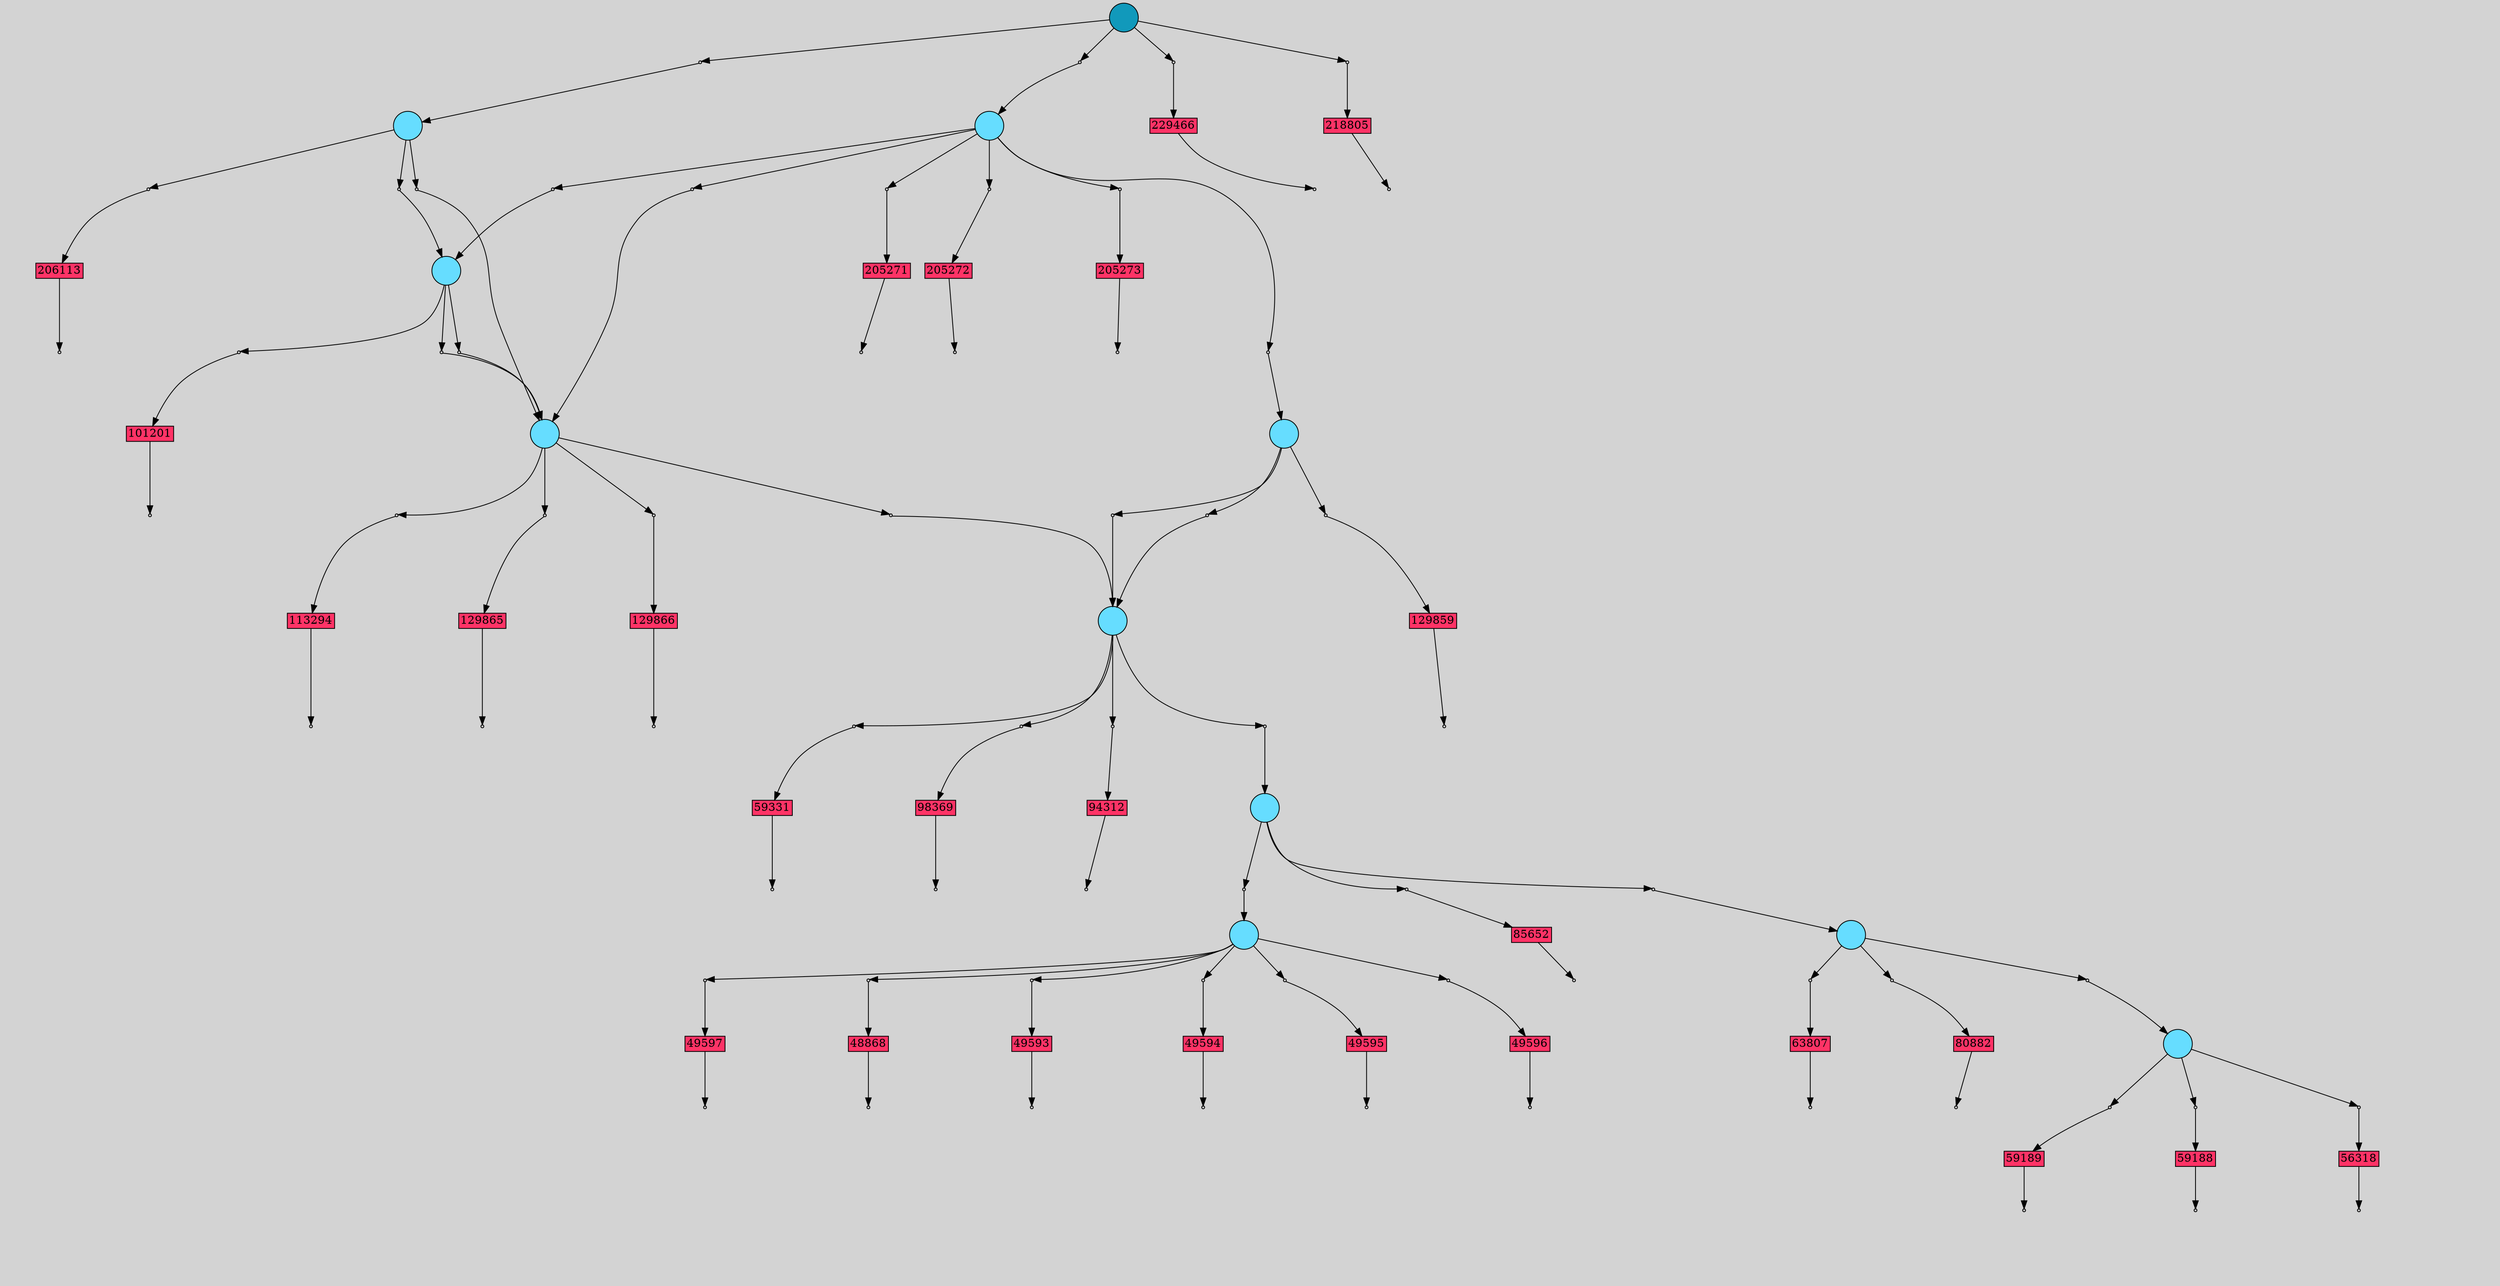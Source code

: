 // File exported with GEGELATI v1.4.0
// On the 2025-07-06 04:54:13
// With the File::TPGGraphDotExporter
digraph{
	graph[pad = "0.212, 0.055" bgcolor = lightgray]
	node[shape=circle style = filled label = ""]
		T230089 [fillcolor="#1199bb"]
		T205881 [fillcolor="#66ddff"]
		T205038 [fillcolor="#66ddff"]
		A229466 [fillcolor="#ff3366" shape=box margin=0.03 width=0 height=0 label="229466"]
		A218805 [fillcolor="#ff3366" shape=box margin=0.03 width=0 height=0 label="218805"]
		A206113 [fillcolor="#ff3366" shape=box margin=0.03 width=0 height=0 label="206113"]
		T129634 [fillcolor="#66ddff"]
		T152072 [fillcolor="#66ddff"]
		A205271 [fillcolor="#ff3366" shape=box margin=0.03 width=0 height=0 label="205271"]
		A205272 [fillcolor="#ff3366" shape=box margin=0.03 width=0 height=0 label="205272"]
		A205273 [fillcolor="#ff3366" shape=box margin=0.03 width=0 height=0 label="205273"]
		T129629 [fillcolor="#66ddff"]
		T98183 [fillcolor="#66ddff"]
		A113294 [fillcolor="#ff3366" shape=box margin=0.03 width=0 height=0 label="113294"]
		A129865 [fillcolor="#ff3366" shape=box margin=0.03 width=0 height=0 label="129865"]
		A129866 [fillcolor="#ff3366" shape=box margin=0.03 width=0 height=0 label="129866"]
		A101201 [fillcolor="#ff3366" shape=box margin=0.03 width=0 height=0 label="101201"]
		A129859 [fillcolor="#ff3366" shape=box margin=0.03 width=0 height=0 label="129859"]
		A59331 [fillcolor="#ff3366" shape=box margin=0.03 width=0 height=0 label="59331"]
		A98369 [fillcolor="#ff3366" shape=box margin=0.03 width=0 height=0 label="98369"]
		A94312 [fillcolor="#ff3366" shape=box margin=0.03 width=0 height=0 label="94312"]
		T86205 [fillcolor="#66ddff"]
		T47267 [fillcolor="#66ddff"]
		A85652 [fillcolor="#ff3366" shape=box margin=0.03 width=0 height=0 label="85652"]
		T80702 [fillcolor="#66ddff"]
		A49593 [fillcolor="#ff3366" shape=box margin=0.03 width=0 height=0 label="49593"]
		A49594 [fillcolor="#ff3366" shape=box margin=0.03 width=0 height=0 label="49594"]
		A49595 [fillcolor="#ff3366" shape=box margin=0.03 width=0 height=0 label="49595"]
		A49596 [fillcolor="#ff3366" shape=box margin=0.03 width=0 height=0 label="49596"]
		A49597 [fillcolor="#ff3366" shape=box margin=0.03 width=0 height=0 label="49597"]
		A48868 [fillcolor="#ff3366" shape=box margin=0.03 width=0 height=0 label="48868"]
		T58943 [fillcolor="#66ddff"]
		A63807 [fillcolor="#ff3366" shape=box margin=0.03 width=0 height=0 label="63807"]
		A80882 [fillcolor="#ff3366" shape=box margin=0.03 width=0 height=0 label="80882"]
		A59188 [fillcolor="#ff3366" shape=box margin=0.03 width=0 height=0 label="59188"]
		A56318 [fillcolor="#ff3366" shape=box margin=0.03 width=0 height=0 label="56318"]
		A59189 [fillcolor="#ff3366" shape=box margin=0.03 width=0 height=0 label="59189"]
		P889164 [fillcolor="#cccccc" shape=point label="0"] //
		I889164 [shape=box style=invis label="4|2&1|1#1|1&#92;n5|0&0|2#1|4&#92;n5|0&0|0#0|1&#92;n"] //0.963820|-0.612899|0.940524|-0.306402|0.906261|0.240450|
		P889164 -> I889164[style=invis]
		T230089 -> P889164 -> T205881
		P889165 [fillcolor="#cccccc" shape=point label="0"] //
		I889165 [shape=box style=invis label="16|4&1|2#1|10&#92;n1|1&1|0#0|4&#92;n17|3&0|9#1|10&#92;n5|0&0|3#1|5&#92;n5|0&0|0#0|1&#92;n"] //-0.197974|0.839960|-0.723303|-0.758580|0.255850|-0.830342|0.940524|-0.306402|0.906261|0.240450|
		P889165 -> I889165[style=invis]
		T230089 -> P889165 -> T205038
		P889166 [fillcolor="#cccccc" shape=point label="0"] //
		I889166 [shape=box style=invis label="17|0&1|4#1|0&#92;n5|0&0|0#0|1&#92;n"] //-0.690260|0.066059|0.906261|0.240450|
		P889166 -> I889166[style=invis]
		A229466 [fillcolor="#ff3366" shape=box margin=0.03 width=0 height=0 label="229466"]
		T230089 -> P889166 -> A229466
		P889167 [fillcolor="#cccccc" shape=point label="0"] //
		I889167 [shape=box style=invis label="18|0&1|2#0|2&#92;n"] //-0.218708|0.043296|
		P889167 -> I889167[style=invis]
		A218805 [fillcolor="#ff3366" shape=box margin=0.03 width=0 height=0 label="218805"]
		T230089 -> P889167 -> A218805
		P889168 [fillcolor="#cccccc" shape=point label="0"] //
		I889168 [shape=box style=invis label="16|0&1|7#1|1&#92;n6|7&0|0#1|8&#92;n9|7&0|7#0|7&#92;n4|0&1|8#0|7&#92;n17|3&0|0#0|8&#92;n5|0&0|3#1|5&#92;n17|2&0|0#1|4&#92;n19|0&0|10#0|5&#92;n"] //0.885715|0.518105|-0.755452|0.001879|-0.314585|0.039202|0.104305|0.624238|0.200400|0.287546|0.940524|-0.306402|0.691059|0.505158|0.895513|0.985833|
		P889168 -> I889168[style=invis]
		A206113 [fillcolor="#ff3366" shape=box margin=0.03 width=0 height=0 label="206113"]
		T205881 -> P889168 -> A206113
		P889169 [fillcolor="#cccccc" shape=point label="0"] //
		I889169 [shape=box style=invis label="17|3&1|0#1|5&#92;n5|0&0|3#1|4&#92;n5|0&0|0#0|1&#92;n"] //0.242609|0.271234|0.940524|-0.306402|0.906261|0.240450|
		P889169 -> I889169[style=invis]
		T205881 -> P889169 -> T129634
		P889170 [fillcolor="#cccccc" shape=point label="0"] //
		I889170 [shape=box style=invis label="15|3&1|0#0|5&#92;n5|0&0|3#1|3&#92;n5|0&0|0#0|1&#92;n"] //-0.955873|0.672125|0.940524|-0.306402|0.906261|0.240450|
		P889170 -> I889170[style=invis]
		T205881 -> P889170 -> T152072
		P889171 [fillcolor="#cccccc" shape=point label="0"] //
		I889171 [shape=box style=invis label="17|3&1|2#0|5&#92;n5|0&0|3#1|4&#92;n"] //0.151835|-0.350421|0.940524|-0.306402|
		P889171 -> I889171[style=invis]
		A205271 [fillcolor="#ff3366" shape=box margin=0.03 width=0 height=0 label="205271"]
		T205038 -> P889171 -> A205271
		P889172 [fillcolor="#cccccc" shape=point label="0"] //
		I889172 [shape=box style=invis label="18|3&1|3#1|0&#92;n5|0&0|3#1|4&#92;n5|0&0|0#0|1&#92;n"] //0.824450|-0.290567|0.940524|-0.306402|0.906261|0.240450|
		P889172 -> I889172[style=invis]
		T205038 -> P889172 -> T129634
		P889173 [fillcolor="#cccccc" shape=point label="0"] //
		I889173 [shape=box style=invis label="12|6&1|3#1|8&#92;n18|1&0|6#0|4&#92;n10|3&1|7#0|1&#92;n5|0&0|3#1|5&#92;n5|0&0|0#0|1&#92;n"] //-0.418113|0.318835|-0.263228|-0.406335|0.374486|-0.548031|0.940524|-0.306402|0.906261|0.240450|
		P889173 -> I889173[style=invis]
		A205272 [fillcolor="#ff3366" shape=box margin=0.03 width=0 height=0 label="205272"]
		T205038 -> P889173 -> A205272
		P889174 [fillcolor="#cccccc" shape=point label="0"] //
		I889174 [shape=box style=invis label="5|3&1|4#0|3&#92;n5|0&0|3#1|5&#92;n"] //0.172470|0.514572|0.940524|-0.306402|
		P889174 -> I889174[style=invis]
		A205273 [fillcolor="#ff3366" shape=box margin=0.03 width=0 height=0 label="205273"]
		T205038 -> P889174 -> A205273
		P889175 [fillcolor="#cccccc" shape=point label="0"] //
		I889175 [shape=box style=invis label="9|0&1|1#1|8&#92;n5|0&0|0#0|1&#92;n"] //-0.293514|0.207892|0.906261|0.240450|
		P889175 -> I889175[style=invis]
		T205038 -> P889175 -> T129629
		P889176 [fillcolor="#cccccc" shape=point label="0"] //
		I889176 [shape=box style=invis label="17|3&1|2#0|5&#92;n2|1&0|3#1|9&#92;n17|3&0|1#1|2&#92;n5|0&0|3#1|3&#92;n5|0&0|0#0|1&#92;n"] //-0.091512|-0.350421|-0.032735|0.662659|0.109794|0.725281|0.940524|-0.306402|0.906261|0.240450|
		P889176 -> I889176[style=invis]
		T205038 -> P889176 -> T152072
		P889177 [fillcolor="#cccccc" shape=point label="1"] //
		I889177 [shape=box style=invis label="15|6&1|7#0|1&#92;n13|0&1|7#0|6&#92;n"] //-0.764012|0.150641|-0.358129|0.702640|
		P889177 -> I889177[style=invis]
		A229466 -> P889177
		P889178 [fillcolor="#cccccc" shape=point label="1"] //
		I889178 [shape=box style=invis label="19|0&1|2#0|5&#92;n"] //-1.836979|0.792389|
		P889178 -> I889178[style=invis]
		A218805 -> P889178
		P889179 [fillcolor="#cccccc" shape=point label="1"] //
		I889179 [shape=box style=invis label="14|0&1|8#1|1&#92;n"] //-0.614899|-0.398559|
		P889179 -> I889179[style=invis]
		A206113 -> P889179
		P889180 [fillcolor="#cccccc" shape=point label="0"] //
		I889180 [shape=box style=invis label="18|2&1|10#1|2&#92;n14|0&0|2#1|5&#92;n5|1&0|0#1|0&#92;n4|3&1|4#0|1&#92;n5|0&0|3#1|4&#92;n5|0&0|0#0|10&#92;n"] //0.654291|0.745785|-0.091266|0.083277|-0.703845|0.790500|0.172470|0.514572|0.940524|-0.306402|0.906261|0.240450|
		P889180 -> I889180[style=invis]
		T129634 -> P889180 -> T98183
		P889181 [fillcolor="#cccccc" shape=point label="0"] //
		I889181 [shape=box style=invis label="10|2&1|5#1|8&#92;n13|5&1|2#0|2&#92;n9|3&0|5#0|2&#92;n19|1&0|3#1|2&#92;n0|3&1|8#0|1&#92;n5|0&0|3#1|7&#92;n5|0&0|0#0|1&#92;n"] //0.934489|0.996981|0.026002|0.313160|-0.231622|0.872586|0.851766|0.550004|-0.620820|0.127253|0.940524|-0.306402|0.906261|0.240450|
		P889181 -> I889181[style=invis]
		A113294 [fillcolor="#ff3366" shape=box margin=0.03 width=0 height=0 label="113294"]
		T129634 -> P889181 -> A113294
		P889182 [fillcolor="#cccccc" shape=point label="0"] //
		I889182 [shape=box style=invis label="10|2&1|5#1|8&#92;n13|5&1|2#0|2&#92;n9|3&0|5#0|2&#92;n19|1&0|3#1|2&#92;n0|3&1|8#0|1&#92;n5|0&0|3#1|7&#92;n5|0&0|0#0|1&#92;n"] //0.934489|0.996981|0.026002|0.313160|-0.231622|0.872586|0.851766|0.550004|-0.620820|0.127253|0.940524|-0.306402|0.906261|0.240450|
		P889182 -> I889182[style=invis]
		A129865 [fillcolor="#ff3366" shape=box margin=0.03 width=0 height=0 label="129865"]
		T129634 -> P889182 -> A129865
		P889183 [fillcolor="#cccccc" shape=point label="0"] //
		I889183 [shape=box style=invis label="2|5&1|5#1|0&#92;n9|2&0|5#1|9&#92;n14|0&0|2#1|5&#92;n10|1&0|8#1|3&#92;n6|1&0|1#1|7&#92;n1|6&1|7#0|9&#92;n18|1&0|6#0|4&#92;n4|3&1|4#0|1&#92;n19|1&0|3#1|2&#92;n0|3&1|8#0|1&#92;n5|0&0|3#1|7&#92;n5|0&0|0#0|1&#92;n"] //-0.942494|0.785010|0.690138|-0.469920|-0.091266|0.083277|-0.926376|-0.071451|-0.932936|0.305579|0.266521|-0.951054|-0.254865|-0.406335|0.172470|0.514572|0.851766|0.550004|-0.620820|0.127253|0.940524|-0.306402|0.906261|0.240450|
		P889183 -> I889183[style=invis]
		A129866 [fillcolor="#ff3366" shape=box margin=0.03 width=0 height=0 label="129866"]
		T129634 -> P889183 -> A129866
		P889184 [fillcolor="#cccccc" shape=point label="0"] //
		I889184 [shape=box style=invis label="16|2&1|2#1|10&#92;n14|0&0|2#1|5&#92;n"] //-0.375485|0.839960|-0.091266|0.083277|
		P889184 -> I889184[style=invis]
		A101201 [fillcolor="#ff3366" shape=box margin=0.03 width=0 height=0 label="101201"]
		T152072 -> P889184 -> A101201
		P889185 [fillcolor="#cccccc" shape=point label="0"] //
		I889185 [shape=box style=invis label="12|0&1|1#1|3&#92;n7|3&0|8#0|9&#92;n5|0&0|3#1|4&#92;n5|0&0|0#0|1&#92;n"] //-0.445291|-0.913913|-0.318956|0.353776|0.940524|-0.306402|0.906261|0.240450|
		P889185 -> I889185[style=invis]
		T152072 -> P889185 -> T129634
		P889186 [fillcolor="#cccccc" shape=point label="0"] //
		I889186 [shape=box style=invis label="7|2&1|9#0|0&#92;n7|1&0|2#1|6&#92;n2|4&0|9#1|4&#92;n12|2&0|4#1|3&#92;n11|5&1|10#0|2&#92;n11|3&0|5#1|10&#92;n5|0&0|3#1|4&#92;n5|0&0|0#0|1&#92;n"] //-0.784928|-0.720061|0.918523|0.609082|-0.455412|-0.906990|0.007438|-0.964797|0.563288|-0.132755|0.599690|-0.387971|0.940524|-0.306402|0.906261|0.240450|
		P889186 -> I889186[style=invis]
		T152072 -> P889186 -> T129634
		P889187 [fillcolor="#cccccc" shape=point label="1"] //
		I889187 [shape=box style=invis label="7|5&1|9#1|6&#92;n6|0&0|5#1|6&#92;n6|1&0|8#1|0&#92;n13|0&1|10#0|1&#92;n18|6&0|8#0|7&#92;n8|0&0|6#1|6&#92;n"] //-0.926196|0.494867|0.027321|0.948078|0.412307|-0.915492|-0.906223|-0.248875|0.879241|-0.661000|-0.562292|0.961116|
		P889187 -> I889187[style=invis]
		A205271 -> P889187
		P889188 [fillcolor="#cccccc" shape=point label="1"] //
		I889188 [shape=box style=invis label="19|0&1|2#0|5&#92;n"] //-1.836979|0.792389|
		P889188 -> I889188[style=invis]
		A205272 -> P889188
		P889189 [fillcolor="#cccccc" shape=point label="1"] //
		I889189 [shape=box style=invis label="17|2&1|5#0|4&#92;n11|4&1|5#1|10&#92;n3|0&0|4#0|2&#92;n"] //0.846971|0.640096|0.741396|0.904052|-0.107285|0.133118|
		P889189 -> I889189[style=invis]
		A205273 -> P889189
		P889190 [fillcolor="#cccccc" shape=point label="0"] //
		I889190 [shape=box style=invis label="10|2&1|5#1|8&#92;n13|5&1|2#0|2&#92;n9|3&0|5#0|2&#92;n19|1&0|3#1|2&#92;n0|3&1|8#0|1&#92;n5|0&0|3#1|7&#92;n5|0&0|0#0|1&#92;n"] //0.934489|0.996981|0.026002|0.313160|-0.231622|0.872586|0.851766|0.550004|-0.620820|0.127253|0.940524|-0.306402|0.906261|0.240450|
		P889190 -> I889190[style=invis]
		A129859 [fillcolor="#ff3366" shape=box margin=0.03 width=0 height=0 label="129859"]
		T129629 -> P889190 -> A129859
		P889191 [fillcolor="#cccccc" shape=point label="0"] //
		I889191 [shape=box style=invis label="17|3&1|2#0|5&#92;n5|0&0|3#1|4&#92;n5|0&0|0#0|1&#92;n"] //-0.091512|-0.350421|0.940524|-0.306402|0.906261|0.240450|
		P889191 -> I889191[style=invis]
		T129629 -> P889191 -> T98183
		P889192 [fillcolor="#cccccc" shape=point label="0"] //
		I889192 [shape=box style=invis label="16|0&1|8#0|3&#92;n5|0&0|0#0|1&#92;n"] //0.058580|0.357667|0.906261|0.240450|
		P889192 -> I889192[style=invis]
		T129629 -> P889192 -> T98183
		P889193 [fillcolor="#cccccc" shape=point label="0"] //
		I889193 [shape=box style=invis label="15|0&1|7#1|7&#92;n"] //-0.433687|0.726667|
		P889193 -> I889193[style=invis]
		A59331 [fillcolor="#ff3366" shape=box margin=0.03 width=0 height=0 label="59331"]
		T98183 -> P889193 -> A59331
		P889194 [fillcolor="#cccccc" shape=point label="0"] //
		I889194 [shape=box style=invis label="12|7&1|0#1|7&#92;n11|5&1|10#0|7&#92;n17|6&0|5#1|7&#92;n5|0&0|6#1|9&#92;n"] //0.239828|0.271234|0.808127|-0.132755|-0.970587|-0.556677|0.578957|0.944678|
		P889194 -> I889194[style=invis]
		A98369 [fillcolor="#ff3366" shape=box margin=0.03 width=0 height=0 label="98369"]
		T98183 -> P889194 -> A98369
		P889195 [fillcolor="#cccccc" shape=point label="0"] //
		I889195 [shape=box style=invis label="10|2&1|5#1|8&#92;n13|5&1|2#0|2&#92;n9|3&0|5#0|2&#92;n19|1&0|3#1|2&#92;n3|1&1|7#0|1&#92;n0|3&1|8#0|1&#92;n5|0&0|3#1|7&#92;n5|0&0|0#0|1&#92;n"] //0.934489|0.996981|0.026002|0.313160|-0.231622|0.872586|0.851766|0.550004|0.603218|-0.548829|-0.620820|0.127253|0.940524|-0.306402|0.906261|0.240450|
		P889195 -> I889195[style=invis]
		A94312 [fillcolor="#ff3366" shape=box margin=0.03 width=0 height=0 label="94312"]
		T98183 -> P889195 -> A94312
		P889196 [fillcolor="#cccccc" shape=point label="0"] //
		I889196 [shape=box style=invis label="17|3&1|2#0|5&#92;n5|0&0|3#1|4&#92;n"] //0.151835|-0.350421|0.940524|-0.306402|
		P889196 -> I889196[style=invis]
		T98183 -> P889196 -> T86205
		P889197 [fillcolor="#cccccc" shape=point label="1"] //
		I889197 [shape=box style=invis label="5|5&1|8#0|1&#92;n15|0&0|5#1|8&#92;n19|6&0|8#0|10&#92;n10|0&0|6#0|8&#92;n"] //-0.501823|-0.175392|-1.165013|-0.757102|-0.197331|0.710476|-0.801995|0.777060|
		P889197 -> I889197[style=invis]
		A113294 -> P889197
		P889198 [fillcolor="#cccccc" shape=point label="1"] //
		I889198 [shape=box style=invis label="5|5&1|8#0|1&#92;n17|6&0|5#1|0&#92;n16|7&0|6#1|0&#92;n4|0&0|7#1|2&#92;n"] //-0.501823|-0.175392|-0.601293|-0.745738|-0.451536|0.429439|-0.266644|0.393168|
		P889198 -> I889198[style=invis]
		A129865 -> P889198
		P889199 [fillcolor="#cccccc" shape=point label="1"] //
		I889199 [shape=box style=invis label="5|7&1|4#1|4&#92;n16|7&0|7#1|0&#92;n4|0&0|7#1|2&#92;n"] //-0.659354|-0.876700|-0.451536|0.429439|-0.266644|0.393168|
		P889199 -> I889199[style=invis]
		A129866 -> P889199
		P889200 [fillcolor="#cccccc" shape=point label="1"] //
		I889200 [shape=box style=invis label="19|0&1|2#0|5&#92;n"] //-1.509735|0.792389|
		P889200 -> I889200[style=invis]
		A101201 -> P889200
		P889201 [fillcolor="#cccccc" shape=point label="1"] //
		I889201 [shape=box style=invis label="10|0&1|4#1|5&#92;n16|6&0|8#0|6&#92;n7|0&1|3#1|3&#92;n10|0&0|6#0|8&#92;n"] //-0.794315|0.124261|-0.308396|0.710476|-0.835165|-0.467205|-0.801995|0.777060|
		P889201 -> I889201[style=invis]
		A129859 -> P889201
		P889202 [fillcolor="#cccccc" shape=point label="1"] //
		I889202 [shape=box style=invis label="7|0&1|3#1|3&#92;n"] //-0.835165|-0.467205|
		P889202 -> I889202[style=invis]
		A59331 -> P889202
		P889203 [fillcolor="#cccccc" shape=point label="1"] //
		I889203 [shape=box style=invis label="19|0&1|2#1|5&#92;n"] //-2.762876|0.792389|
		P889203 -> I889203[style=invis]
		A98369 -> P889203
		P889204 [fillcolor="#cccccc" shape=point label="1"] //
		I889204 [shape=box style=invis label="17|4&1|5#1|8&#92;n15|0&0|4#1|6&#92;n"] //0.717699|-0.844501|-0.402680|0.434879|
		P889204 -> I889204[style=invis]
		A94312 -> P889204
		P889205 [fillcolor="#cccccc" shape=point label="0"] //
		I889205 [shape=box style=invis label="5|0&1|7#1|5&#92;n"] //0.185292|0.951087|
		P889205 -> I889205[style=invis]
		T86205 -> P889205 -> T47267
		P889206 [fillcolor="#cccccc" shape=point label="0"] //
		I889206 [shape=box style=invis label="15|0&1|6#1|4&#92;n"] //-0.320585|-0.968891|
		P889206 -> I889206[style=invis]
		A85652 [fillcolor="#ff3366" shape=box margin=0.03 width=0 height=0 label="85652"]
		T86205 -> P889206 -> A85652
		P889207 [fillcolor="#cccccc" shape=point label="0"] //
		I889207 [shape=box style=invis label="17|3&1|2#0|5&#92;n5|0&0|3#1|4&#92;n"] //0.151835|-0.350421|0.940524|-0.306402|
		P889207 -> I889207[style=invis]
		T86205 -> P889207 -> T80702
		P889208 [fillcolor="#cccccc" shape=point label="0"] //
		I889208 [shape=box style=invis label="16|1&0|1#0|4&#92;n2|0&1|2#0|1&#92;n"] //0.160759|0.902701|-0.330006|0.439402|
		P889208 -> I889208[style=invis]
		A49593 [fillcolor="#ff3366" shape=box margin=0.03 width=0 height=0 label="49593"]
		T47267 -> P889208 -> A49593
		P889209 [fillcolor="#cccccc" shape=point label="0"] //
		I889209 [shape=box style=invis label="15|0&1|2#1|10&#92;n"] //0.558248|0.492469|
		P889209 -> I889209[style=invis]
		A49594 [fillcolor="#ff3366" shape=box margin=0.03 width=0 height=0 label="49594"]
		T47267 -> P889209 -> A49594
		P889210 [fillcolor="#cccccc" shape=point label="0"] //
		I889210 [shape=box style=invis label="16|1&0|1#0|4&#92;n2|0&1|2#0|1&#92;n"] //0.160759|0.902701|-0.330006|0.439402|
		P889210 -> I889210[style=invis]
		A49595 [fillcolor="#ff3366" shape=box margin=0.03 width=0 height=0 label="49595"]
		T47267 -> P889210 -> A49595
		P889211 [fillcolor="#cccccc" shape=point label="0"] //
		I889211 [shape=box style=invis label="15|0&1|6#1|4&#92;n"] //-0.320585|-0.968891|
		P889211 -> I889211[style=invis]
		A49596 [fillcolor="#ff3366" shape=box margin=0.03 width=0 height=0 label="49596"]
		T47267 -> P889211 -> A49596
		P889212 [fillcolor="#cccccc" shape=point label="0"] //
		I889212 [shape=box style=invis label="16|1&0|1#0|4&#92;n2|0&1|2#0|1&#92;n"] //0.160759|0.902701|-0.330006|0.439402|
		P889212 -> I889212[style=invis]
		A49597 [fillcolor="#ff3366" shape=box margin=0.03 width=0 height=0 label="49597"]
		T47267 -> P889212 -> A49597
		P889213 [fillcolor="#cccccc" shape=point label="0"] //
		I889213 [shape=box style=invis label="15|0&1|6#1|4&#92;n"] //-0.320585|-0.968891|
		P889213 -> I889213[style=invis]
		A48868 [fillcolor="#ff3366" shape=box margin=0.03 width=0 height=0 label="48868"]
		T47267 -> P889213 -> A48868
		P889214 [fillcolor="#cccccc" shape=point label="1"] //
		I889214 [shape=box style=invis label="18|2&1|9#0|1&#92;n16|5&0|2#0|7&#92;n0|1&0|5#1|9&#92;n16|2&0|1#1|1&#92;n13|0&1|7#0|10&#92;n"] //0.074487|-0.528031|-0.919990|-0.400444|-0.678904|-0.472326|-0.775306|0.318621|-0.254789|-0.247639|
		P889214 -> I889214[style=invis]
		A85652 -> P889214
		P889215 [fillcolor="#cccccc" shape=point label="0"] //
		I889215 [shape=box style=invis label="1|3&1|7#1|6&#92;n5|0&0|3#1|4&#92;n"] //0.569669|-0.648100|0.940524|-0.306402|
		P889215 -> I889215[style=invis]
		T80702 -> P889215 -> T58943
		P889216 [fillcolor="#cccccc" shape=point label="0"] //
		I889216 [shape=box style=invis label="16|1&0|1#0|4&#92;n2|0&1|2#0|1&#92;n"] //0.160759|0.902701|-0.330006|0.439402|
		P889216 -> I889216[style=invis]
		A63807 [fillcolor="#ff3366" shape=box margin=0.03 width=0 height=0 label="63807"]
		T80702 -> P889216 -> A63807
		P889217 [fillcolor="#cccccc" shape=point label="0"] //
		I889217 [shape=box style=invis label="15|0&1|6#1|3&#92;n"] //-0.320585|-0.968891|
		P889217 -> I889217[style=invis]
		A80882 [fillcolor="#ff3366" shape=box margin=0.03 width=0 height=0 label="80882"]
		T80702 -> P889217 -> A80882
		P889218 [fillcolor="#cccccc" shape=point label="1"] //
		I889218 [shape=box style=invis label="7|2&1|8#1|7&#92;n0|6&0|2#1|10&#92;n13|0&1|7#0|6&#92;n"] //0.733325|0.227472|0.354980|-0.053667|-0.358129|0.702640|
		P889218 -> I889218[style=invis]
		A49593 -> P889218
		P889219 [fillcolor="#cccccc" shape=point label="1"] //
		I889219 [shape=box style=invis label="19|0&1|2#0|5&#92;n"] //-1.509735|0.792389|
		P889219 -> I889219[style=invis]
		A49594 -> P889219
		P889220 [fillcolor="#cccccc" shape=point label="1"] //
		I889220 [shape=box style=invis label="19|0&1|2#0|5&#92;n"] //-1.836979|0.792389|
		P889220 -> I889220[style=invis]
		A49595 -> P889220
		P889221 [fillcolor="#cccccc" shape=point label="1"] //
		I889221 [shape=box style=invis label="11|2&1|0#1|4&#92;n13|0&1|7#0|10&#92;n"] //0.094372|-0.372743|-0.254789|-0.247639|
		P889221 -> I889221[style=invis]
		A49596 -> P889221
		P889222 [fillcolor="#cccccc" shape=point label="1"] //
		I889222 [shape=box style=invis label="15|6&1|7#0|1&#92;n13|0&1|7#0|6&#92;n"] //-0.764012|0.150641|-0.358129|0.702640|
		P889222 -> I889222[style=invis]
		A49597 -> P889222
		P889223 [fillcolor="#cccccc" shape=point label="1"] //
		I889223 [shape=box style=invis label="17|6&1|5#0|7&#92;n13|0&1|7#0|6&#92;n"] //0.045147|0.069548|-0.254789|-0.247639|
		P889223 -> I889223[style=invis]
		A48868 -> P889223
		P889224 [fillcolor="#cccccc" shape=point label="0"] //
		I889224 [shape=box style=invis label="15|0&1|6#1|3&#92;n"] //-0.320585|-0.968891|
		P889224 -> I889224[style=invis]
		A59188 [fillcolor="#ff3366" shape=box margin=0.03 width=0 height=0 label="59188"]
		T58943 -> P889224 -> A59188
		P889225 [fillcolor="#cccccc" shape=point label="0"] //
		I889225 [shape=box style=invis label="16|1&0|1#0|4&#92;n2|0&1|2#0|1&#92;n"] //0.160759|0.902701|-0.330006|0.439402|
		P889225 -> I889225[style=invis]
		A56318 [fillcolor="#ff3366" shape=box margin=0.03 width=0 height=0 label="56318"]
		T58943 -> P889225 -> A56318
		P889226 [fillcolor="#cccccc" shape=point label="0"] //
		I889226 [shape=box style=invis label="15|0&1|2#1|10&#92;n"] //0.558248|0.492469|
		P889226 -> I889226[style=invis]
		A59189 [fillcolor="#ff3366" shape=box margin=0.03 width=0 height=0 label="59189"]
		T58943 -> P889226 -> A59189
		P889227 [fillcolor="#cccccc" shape=point label="1"] //
		I889227 [shape=box style=invis label="19|0&1|2#1|5&#92;n"] //-2.762876|0.792389|
		P889227 -> I889227[style=invis]
		A63807 -> P889227
		P889228 [fillcolor="#cccccc" shape=point label="1"] //
		I889228 [shape=box style=invis label="3|2&1|0#1|4&#92;n5|2&0|10#1|0&#92;n13|0&1|7#0|10&#92;n"] //0.182290|-0.372743|-0.598730|-0.653792|-0.254789|-0.247639|
		P889228 -> I889228[style=invis]
		A80882 -> P889228
		P889229 [fillcolor="#cccccc" shape=point label="1"] //
		I889229 [shape=box style=invis label="3|2&1|0#1|4&#92;n5|2&0|10#1|0&#92;n13|0&1|7#0|10&#92;n"] //0.182290|-0.372743|-0.598730|-0.653792|-0.254789|-0.247639|
		P889229 -> I889229[style=invis]
		A59188 -> P889229
		P889230 [fillcolor="#cccccc" shape=point label="1"] //
		I889230 [shape=box style=invis label="19|0&1|2#1|5&#92;n"] //-2.762876|0.792389|
		P889230 -> I889230[style=invis]
		A56318 -> P889230
		P889231 [fillcolor="#cccccc" shape=point label="1"] //
		I889231 [shape=box style=invis label="19|0&1|2#0|5&#92;n"] //-1.509735|0.792389|
		P889231 -> I889231[style=invis]
		A59189 -> P889231
}
